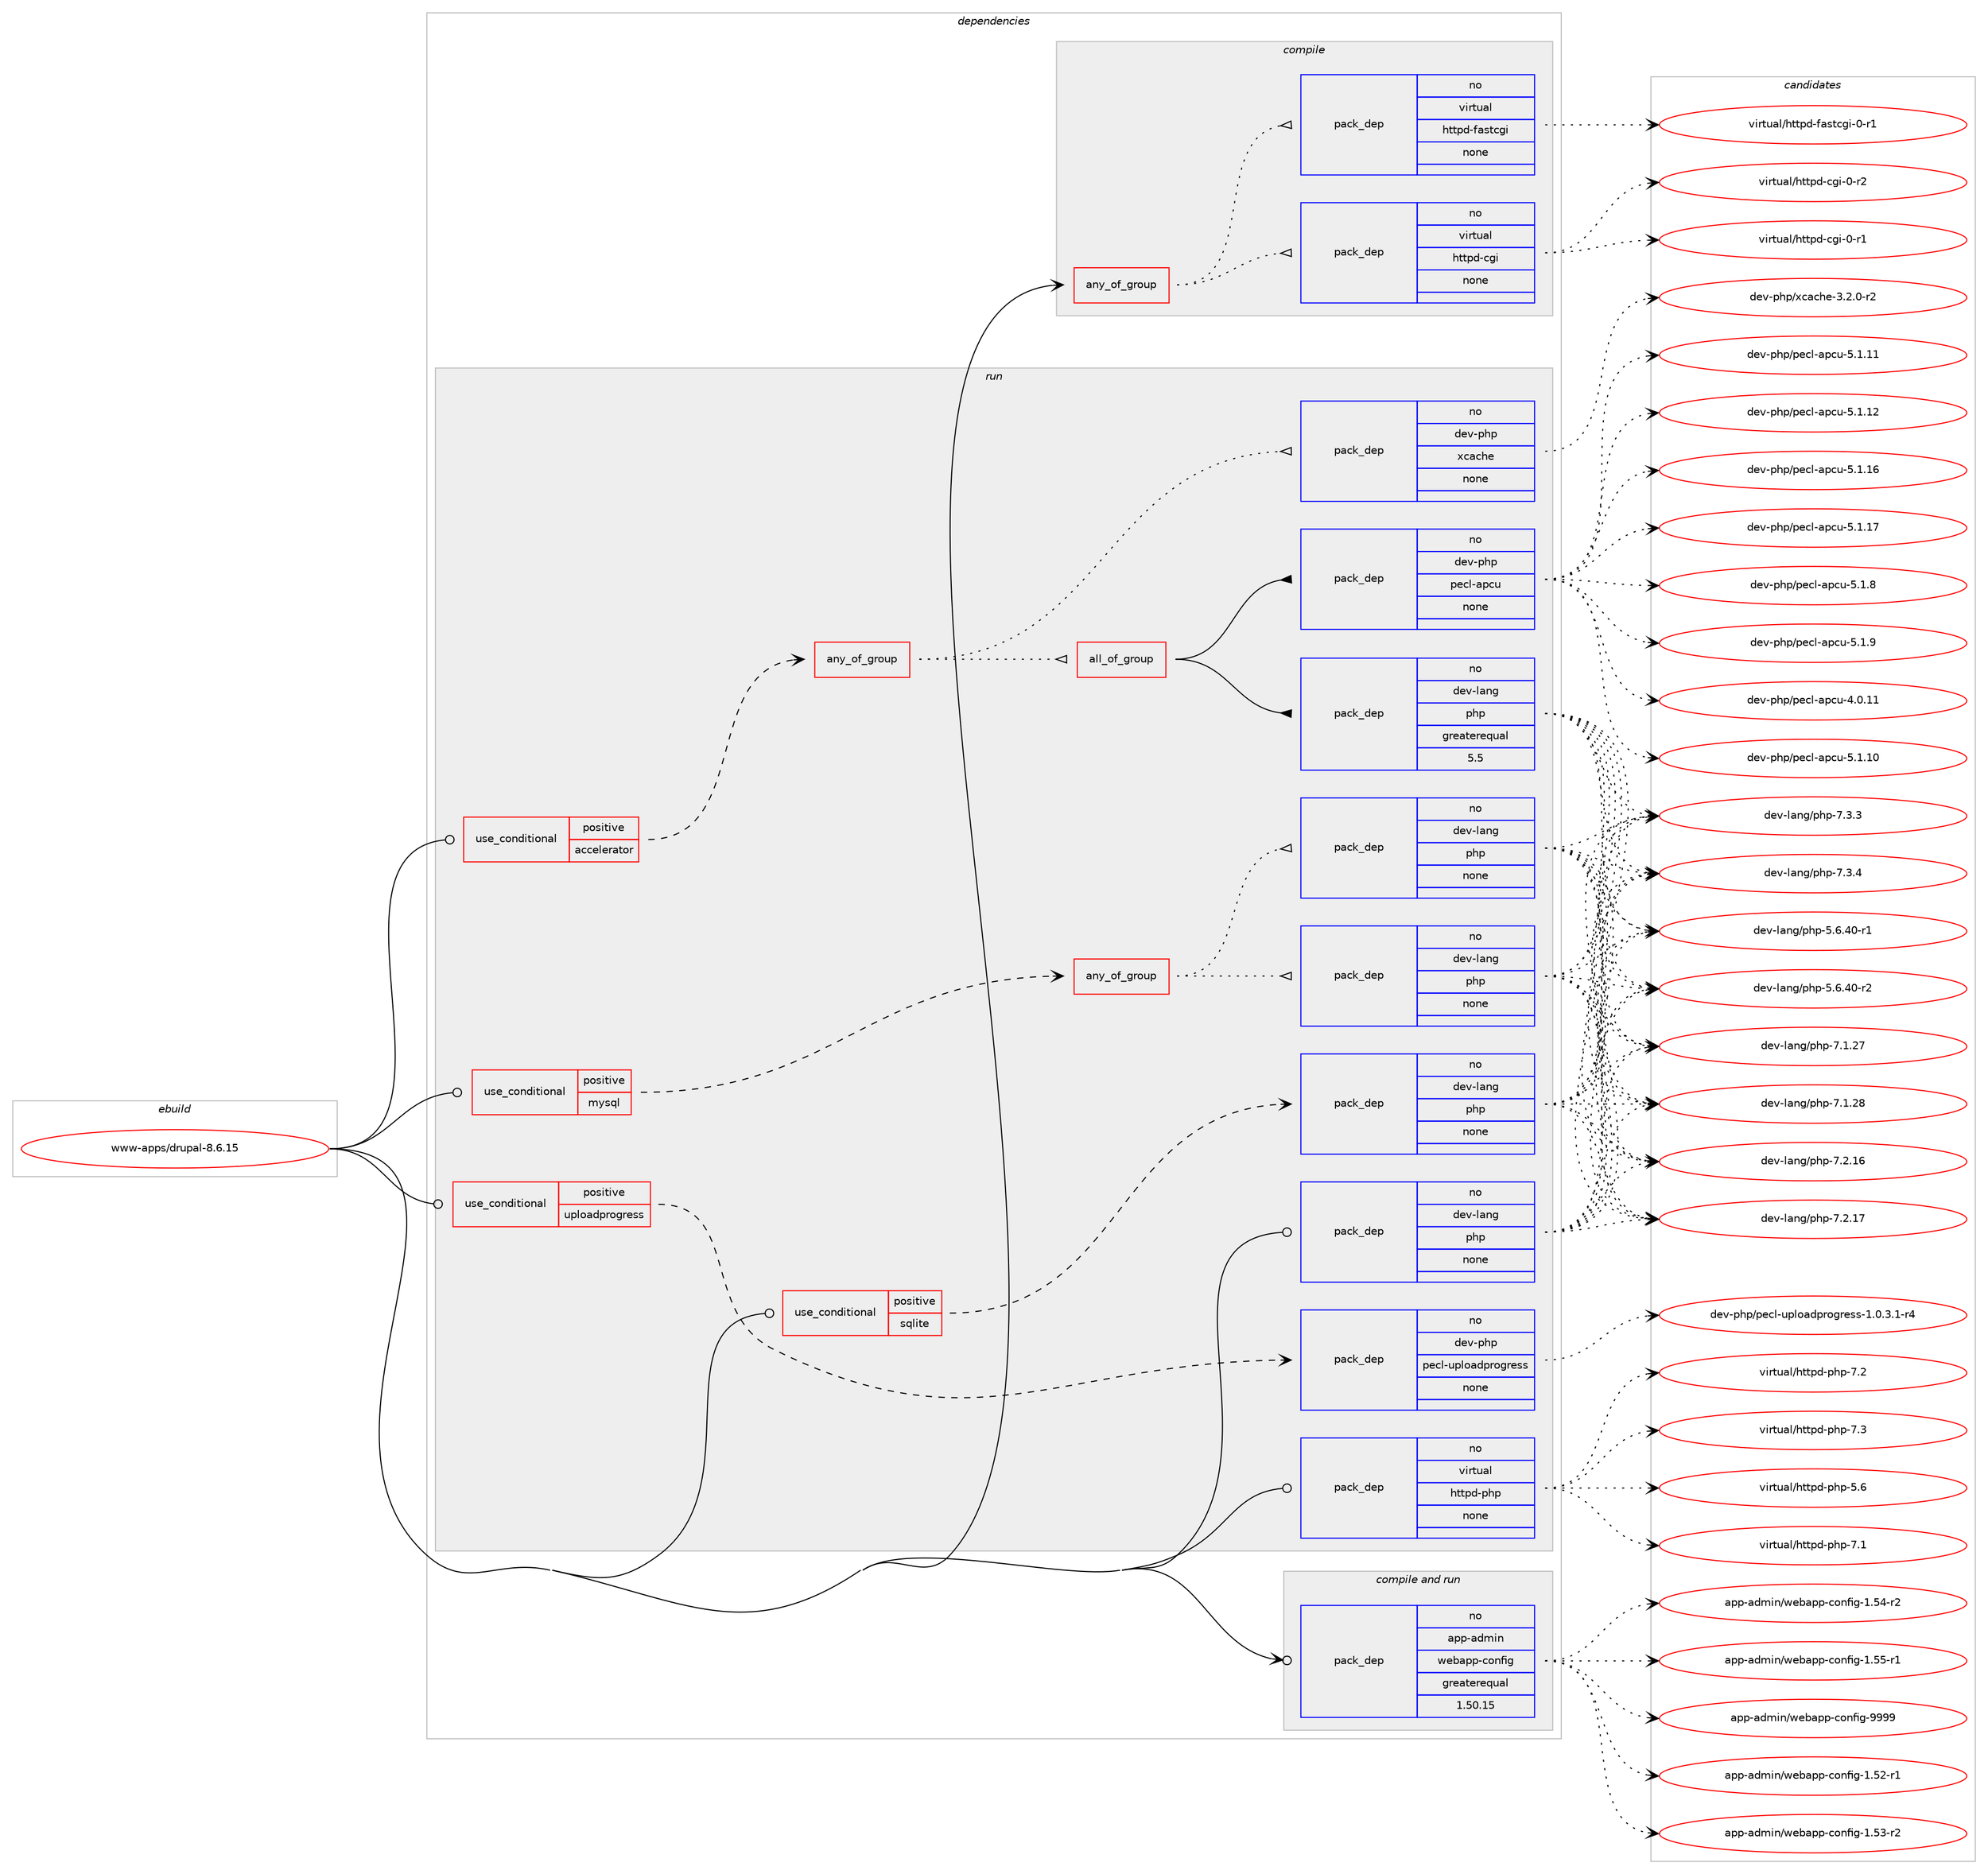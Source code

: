 digraph prolog {

# *************
# Graph options
# *************

newrank=true;
concentrate=true;
compound=true;
graph [rankdir=LR,fontname=Helvetica,fontsize=10,ranksep=1.5];#, ranksep=2.5, nodesep=0.2];
edge  [arrowhead=vee];
node  [fontname=Helvetica,fontsize=10];

# **********
# The ebuild
# **********

subgraph cluster_leftcol {
color=gray;
rank=same;
label=<<i>ebuild</i>>;
id [label="www-apps/drupal-8.6.15", color=red, width=4, href="../www-apps/drupal-8.6.15.svg"];
}

# ****************
# The dependencies
# ****************

subgraph cluster_midcol {
color=gray;
label=<<i>dependencies</i>>;
subgraph cluster_compile {
fillcolor="#eeeeee";
style=filled;
label=<<i>compile</i>>;
subgraph any65 {
dependency4440 [label=<<TABLE BORDER="0" CELLBORDER="1" CELLSPACING="0" CELLPADDING="4"><TR><TD CELLPADDING="10">any_of_group</TD></TR></TABLE>>, shape=none, color=red];subgraph pack3263 {
dependency4441 [label=<<TABLE BORDER="0" CELLBORDER="1" CELLSPACING="0" CELLPADDING="4" WIDTH="220"><TR><TD ROWSPAN="6" CELLPADDING="30">pack_dep</TD></TR><TR><TD WIDTH="110">no</TD></TR><TR><TD>virtual</TD></TR><TR><TD>httpd-cgi</TD></TR><TR><TD>none</TD></TR><TR><TD></TD></TR></TABLE>>, shape=none, color=blue];
}
dependency4440:e -> dependency4441:w [weight=20,style="dotted",arrowhead="oinv"];
subgraph pack3264 {
dependency4442 [label=<<TABLE BORDER="0" CELLBORDER="1" CELLSPACING="0" CELLPADDING="4" WIDTH="220"><TR><TD ROWSPAN="6" CELLPADDING="30">pack_dep</TD></TR><TR><TD WIDTH="110">no</TD></TR><TR><TD>virtual</TD></TR><TR><TD>httpd-fastcgi</TD></TR><TR><TD>none</TD></TR><TR><TD></TD></TR></TABLE>>, shape=none, color=blue];
}
dependency4440:e -> dependency4442:w [weight=20,style="dotted",arrowhead="oinv"];
}
id:e -> dependency4440:w [weight=20,style="solid",arrowhead="vee"];
}
subgraph cluster_compileandrun {
fillcolor="#eeeeee";
style=filled;
label=<<i>compile and run</i>>;
subgraph pack3265 {
dependency4443 [label=<<TABLE BORDER="0" CELLBORDER="1" CELLSPACING="0" CELLPADDING="4" WIDTH="220"><TR><TD ROWSPAN="6" CELLPADDING="30">pack_dep</TD></TR><TR><TD WIDTH="110">no</TD></TR><TR><TD>app-admin</TD></TR><TR><TD>webapp-config</TD></TR><TR><TD>greaterequal</TD></TR><TR><TD>1.50.15</TD></TR></TABLE>>, shape=none, color=blue];
}
id:e -> dependency4443:w [weight=20,style="solid",arrowhead="odotvee"];
}
subgraph cluster_run {
fillcolor="#eeeeee";
style=filled;
label=<<i>run</i>>;
subgraph cond1106 {
dependency4444 [label=<<TABLE BORDER="0" CELLBORDER="1" CELLSPACING="0" CELLPADDING="4"><TR><TD ROWSPAN="3" CELLPADDING="10">use_conditional</TD></TR><TR><TD>positive</TD></TR><TR><TD>accelerator</TD></TR></TABLE>>, shape=none, color=red];
subgraph any66 {
dependency4445 [label=<<TABLE BORDER="0" CELLBORDER="1" CELLSPACING="0" CELLPADDING="4"><TR><TD CELLPADDING="10">any_of_group</TD></TR></TABLE>>, shape=none, color=red];subgraph pack3266 {
dependency4446 [label=<<TABLE BORDER="0" CELLBORDER="1" CELLSPACING="0" CELLPADDING="4" WIDTH="220"><TR><TD ROWSPAN="6" CELLPADDING="30">pack_dep</TD></TR><TR><TD WIDTH="110">no</TD></TR><TR><TD>dev-php</TD></TR><TR><TD>xcache</TD></TR><TR><TD>none</TD></TR><TR><TD></TD></TR></TABLE>>, shape=none, color=blue];
}
dependency4445:e -> dependency4446:w [weight=20,style="dotted",arrowhead="oinv"];
subgraph all9 {
dependency4447 [label=<<TABLE BORDER="0" CELLBORDER="1" CELLSPACING="0" CELLPADDING="4"><TR><TD CELLPADDING="10">all_of_group</TD></TR></TABLE>>, shape=none, color=red];subgraph pack3267 {
dependency4448 [label=<<TABLE BORDER="0" CELLBORDER="1" CELLSPACING="0" CELLPADDING="4" WIDTH="220"><TR><TD ROWSPAN="6" CELLPADDING="30">pack_dep</TD></TR><TR><TD WIDTH="110">no</TD></TR><TR><TD>dev-lang</TD></TR><TR><TD>php</TD></TR><TR><TD>greaterequal</TD></TR><TR><TD>5.5</TD></TR></TABLE>>, shape=none, color=blue];
}
dependency4447:e -> dependency4448:w [weight=20,style="solid",arrowhead="inv"];
subgraph pack3268 {
dependency4449 [label=<<TABLE BORDER="0" CELLBORDER="1" CELLSPACING="0" CELLPADDING="4" WIDTH="220"><TR><TD ROWSPAN="6" CELLPADDING="30">pack_dep</TD></TR><TR><TD WIDTH="110">no</TD></TR><TR><TD>dev-php</TD></TR><TR><TD>pecl-apcu</TD></TR><TR><TD>none</TD></TR><TR><TD></TD></TR></TABLE>>, shape=none, color=blue];
}
dependency4447:e -> dependency4449:w [weight=20,style="solid",arrowhead="inv"];
}
dependency4445:e -> dependency4447:w [weight=20,style="dotted",arrowhead="oinv"];
}
dependency4444:e -> dependency4445:w [weight=20,style="dashed",arrowhead="vee"];
}
id:e -> dependency4444:w [weight=20,style="solid",arrowhead="odot"];
subgraph cond1107 {
dependency4450 [label=<<TABLE BORDER="0" CELLBORDER="1" CELLSPACING="0" CELLPADDING="4"><TR><TD ROWSPAN="3" CELLPADDING="10">use_conditional</TD></TR><TR><TD>positive</TD></TR><TR><TD>mysql</TD></TR></TABLE>>, shape=none, color=red];
subgraph any67 {
dependency4451 [label=<<TABLE BORDER="0" CELLBORDER="1" CELLSPACING="0" CELLPADDING="4"><TR><TD CELLPADDING="10">any_of_group</TD></TR></TABLE>>, shape=none, color=red];subgraph pack3269 {
dependency4452 [label=<<TABLE BORDER="0" CELLBORDER="1" CELLSPACING="0" CELLPADDING="4" WIDTH="220"><TR><TD ROWSPAN="6" CELLPADDING="30">pack_dep</TD></TR><TR><TD WIDTH="110">no</TD></TR><TR><TD>dev-lang</TD></TR><TR><TD>php</TD></TR><TR><TD>none</TD></TR><TR><TD></TD></TR></TABLE>>, shape=none, color=blue];
}
dependency4451:e -> dependency4452:w [weight=20,style="dotted",arrowhead="oinv"];
subgraph pack3270 {
dependency4453 [label=<<TABLE BORDER="0" CELLBORDER="1" CELLSPACING="0" CELLPADDING="4" WIDTH="220"><TR><TD ROWSPAN="6" CELLPADDING="30">pack_dep</TD></TR><TR><TD WIDTH="110">no</TD></TR><TR><TD>dev-lang</TD></TR><TR><TD>php</TD></TR><TR><TD>none</TD></TR><TR><TD></TD></TR></TABLE>>, shape=none, color=blue];
}
dependency4451:e -> dependency4453:w [weight=20,style="dotted",arrowhead="oinv"];
}
dependency4450:e -> dependency4451:w [weight=20,style="dashed",arrowhead="vee"];
}
id:e -> dependency4450:w [weight=20,style="solid",arrowhead="odot"];
subgraph cond1108 {
dependency4454 [label=<<TABLE BORDER="0" CELLBORDER="1" CELLSPACING="0" CELLPADDING="4"><TR><TD ROWSPAN="3" CELLPADDING="10">use_conditional</TD></TR><TR><TD>positive</TD></TR><TR><TD>sqlite</TD></TR></TABLE>>, shape=none, color=red];
subgraph pack3271 {
dependency4455 [label=<<TABLE BORDER="0" CELLBORDER="1" CELLSPACING="0" CELLPADDING="4" WIDTH="220"><TR><TD ROWSPAN="6" CELLPADDING="30">pack_dep</TD></TR><TR><TD WIDTH="110">no</TD></TR><TR><TD>dev-lang</TD></TR><TR><TD>php</TD></TR><TR><TD>none</TD></TR><TR><TD></TD></TR></TABLE>>, shape=none, color=blue];
}
dependency4454:e -> dependency4455:w [weight=20,style="dashed",arrowhead="vee"];
}
id:e -> dependency4454:w [weight=20,style="solid",arrowhead="odot"];
subgraph cond1109 {
dependency4456 [label=<<TABLE BORDER="0" CELLBORDER="1" CELLSPACING="0" CELLPADDING="4"><TR><TD ROWSPAN="3" CELLPADDING="10">use_conditional</TD></TR><TR><TD>positive</TD></TR><TR><TD>uploadprogress</TD></TR></TABLE>>, shape=none, color=red];
subgraph pack3272 {
dependency4457 [label=<<TABLE BORDER="0" CELLBORDER="1" CELLSPACING="0" CELLPADDING="4" WIDTH="220"><TR><TD ROWSPAN="6" CELLPADDING="30">pack_dep</TD></TR><TR><TD WIDTH="110">no</TD></TR><TR><TD>dev-php</TD></TR><TR><TD>pecl-uploadprogress</TD></TR><TR><TD>none</TD></TR><TR><TD></TD></TR></TABLE>>, shape=none, color=blue];
}
dependency4456:e -> dependency4457:w [weight=20,style="dashed",arrowhead="vee"];
}
id:e -> dependency4456:w [weight=20,style="solid",arrowhead="odot"];
subgraph pack3273 {
dependency4458 [label=<<TABLE BORDER="0" CELLBORDER="1" CELLSPACING="0" CELLPADDING="4" WIDTH="220"><TR><TD ROWSPAN="6" CELLPADDING="30">pack_dep</TD></TR><TR><TD WIDTH="110">no</TD></TR><TR><TD>dev-lang</TD></TR><TR><TD>php</TD></TR><TR><TD>none</TD></TR><TR><TD></TD></TR></TABLE>>, shape=none, color=blue];
}
id:e -> dependency4458:w [weight=20,style="solid",arrowhead="odot"];
subgraph pack3274 {
dependency4459 [label=<<TABLE BORDER="0" CELLBORDER="1" CELLSPACING="0" CELLPADDING="4" WIDTH="220"><TR><TD ROWSPAN="6" CELLPADDING="30">pack_dep</TD></TR><TR><TD WIDTH="110">no</TD></TR><TR><TD>virtual</TD></TR><TR><TD>httpd-php</TD></TR><TR><TD>none</TD></TR><TR><TD></TD></TR></TABLE>>, shape=none, color=blue];
}
id:e -> dependency4459:w [weight=20,style="solid",arrowhead="odot"];
}
}

# **************
# The candidates
# **************

subgraph cluster_choices {
rank=same;
color=gray;
label=<<i>candidates</i>>;

subgraph choice3263 {
color=black;
nodesep=1;
choice1181051141161179710847104116116112100459910310545484511449 [label="virtual/httpd-cgi-0-r1", color=red, width=4,href="../virtual/httpd-cgi-0-r1.svg"];
choice1181051141161179710847104116116112100459910310545484511450 [label="virtual/httpd-cgi-0-r2", color=red, width=4,href="../virtual/httpd-cgi-0-r2.svg"];
dependency4441:e -> choice1181051141161179710847104116116112100459910310545484511449:w [style=dotted,weight="100"];
dependency4441:e -> choice1181051141161179710847104116116112100459910310545484511450:w [style=dotted,weight="100"];
}
subgraph choice3264 {
color=black;
nodesep=1;
choice118105114116117971084710411611611210045102971151169910310545484511449 [label="virtual/httpd-fastcgi-0-r1", color=red, width=4,href="../virtual/httpd-fastcgi-0-r1.svg"];
dependency4442:e -> choice118105114116117971084710411611611210045102971151169910310545484511449:w [style=dotted,weight="100"];
}
subgraph choice3265 {
color=black;
nodesep=1;
choice971121124597100109105110471191019897112112459911111010210510345494653504511449 [label="app-admin/webapp-config-1.52-r1", color=red, width=4,href="../app-admin/webapp-config-1.52-r1.svg"];
choice971121124597100109105110471191019897112112459911111010210510345494653514511450 [label="app-admin/webapp-config-1.53-r2", color=red, width=4,href="../app-admin/webapp-config-1.53-r2.svg"];
choice971121124597100109105110471191019897112112459911111010210510345494653524511450 [label="app-admin/webapp-config-1.54-r2", color=red, width=4,href="../app-admin/webapp-config-1.54-r2.svg"];
choice971121124597100109105110471191019897112112459911111010210510345494653534511449 [label="app-admin/webapp-config-1.55-r1", color=red, width=4,href="../app-admin/webapp-config-1.55-r1.svg"];
choice97112112459710010910511047119101989711211245991111101021051034557575757 [label="app-admin/webapp-config-9999", color=red, width=4,href="../app-admin/webapp-config-9999.svg"];
dependency4443:e -> choice971121124597100109105110471191019897112112459911111010210510345494653504511449:w [style=dotted,weight="100"];
dependency4443:e -> choice971121124597100109105110471191019897112112459911111010210510345494653514511450:w [style=dotted,weight="100"];
dependency4443:e -> choice971121124597100109105110471191019897112112459911111010210510345494653524511450:w [style=dotted,weight="100"];
dependency4443:e -> choice971121124597100109105110471191019897112112459911111010210510345494653534511449:w [style=dotted,weight="100"];
dependency4443:e -> choice97112112459710010910511047119101989711211245991111101021051034557575757:w [style=dotted,weight="100"];
}
subgraph choice3266 {
color=black;
nodesep=1;
choice10010111845112104112471209997991041014551465046484511450 [label="dev-php/xcache-3.2.0-r2", color=red, width=4,href="../dev-php/xcache-3.2.0-r2.svg"];
dependency4446:e -> choice10010111845112104112471209997991041014551465046484511450:w [style=dotted,weight="100"];
}
subgraph choice3267 {
color=black;
nodesep=1;
choice100101118451089711010347112104112455346544652484511449 [label="dev-lang/php-5.6.40-r1", color=red, width=4,href="../dev-lang/php-5.6.40-r1.svg"];
choice100101118451089711010347112104112455346544652484511450 [label="dev-lang/php-5.6.40-r2", color=red, width=4,href="../dev-lang/php-5.6.40-r2.svg"];
choice10010111845108971101034711210411245554649465055 [label="dev-lang/php-7.1.27", color=red, width=4,href="../dev-lang/php-7.1.27.svg"];
choice10010111845108971101034711210411245554649465056 [label="dev-lang/php-7.1.28", color=red, width=4,href="../dev-lang/php-7.1.28.svg"];
choice10010111845108971101034711210411245554650464954 [label="dev-lang/php-7.2.16", color=red, width=4,href="../dev-lang/php-7.2.16.svg"];
choice10010111845108971101034711210411245554650464955 [label="dev-lang/php-7.2.17", color=red, width=4,href="../dev-lang/php-7.2.17.svg"];
choice100101118451089711010347112104112455546514651 [label="dev-lang/php-7.3.3", color=red, width=4,href="../dev-lang/php-7.3.3.svg"];
choice100101118451089711010347112104112455546514652 [label="dev-lang/php-7.3.4", color=red, width=4,href="../dev-lang/php-7.3.4.svg"];
dependency4448:e -> choice100101118451089711010347112104112455346544652484511449:w [style=dotted,weight="100"];
dependency4448:e -> choice100101118451089711010347112104112455346544652484511450:w [style=dotted,weight="100"];
dependency4448:e -> choice10010111845108971101034711210411245554649465055:w [style=dotted,weight="100"];
dependency4448:e -> choice10010111845108971101034711210411245554649465056:w [style=dotted,weight="100"];
dependency4448:e -> choice10010111845108971101034711210411245554650464954:w [style=dotted,weight="100"];
dependency4448:e -> choice10010111845108971101034711210411245554650464955:w [style=dotted,weight="100"];
dependency4448:e -> choice100101118451089711010347112104112455546514651:w [style=dotted,weight="100"];
dependency4448:e -> choice100101118451089711010347112104112455546514652:w [style=dotted,weight="100"];
}
subgraph choice3268 {
color=black;
nodesep=1;
choice10010111845112104112471121019910845971129911745524648464949 [label="dev-php/pecl-apcu-4.0.11", color=red, width=4,href="../dev-php/pecl-apcu-4.0.11.svg"];
choice10010111845112104112471121019910845971129911745534649464948 [label="dev-php/pecl-apcu-5.1.10", color=red, width=4,href="../dev-php/pecl-apcu-5.1.10.svg"];
choice10010111845112104112471121019910845971129911745534649464949 [label="dev-php/pecl-apcu-5.1.11", color=red, width=4,href="../dev-php/pecl-apcu-5.1.11.svg"];
choice10010111845112104112471121019910845971129911745534649464950 [label="dev-php/pecl-apcu-5.1.12", color=red, width=4,href="../dev-php/pecl-apcu-5.1.12.svg"];
choice10010111845112104112471121019910845971129911745534649464954 [label="dev-php/pecl-apcu-5.1.16", color=red, width=4,href="../dev-php/pecl-apcu-5.1.16.svg"];
choice10010111845112104112471121019910845971129911745534649464955 [label="dev-php/pecl-apcu-5.1.17", color=red, width=4,href="../dev-php/pecl-apcu-5.1.17.svg"];
choice100101118451121041124711210199108459711299117455346494656 [label="dev-php/pecl-apcu-5.1.8", color=red, width=4,href="../dev-php/pecl-apcu-5.1.8.svg"];
choice100101118451121041124711210199108459711299117455346494657 [label="dev-php/pecl-apcu-5.1.9", color=red, width=4,href="../dev-php/pecl-apcu-5.1.9.svg"];
dependency4449:e -> choice10010111845112104112471121019910845971129911745524648464949:w [style=dotted,weight="100"];
dependency4449:e -> choice10010111845112104112471121019910845971129911745534649464948:w [style=dotted,weight="100"];
dependency4449:e -> choice10010111845112104112471121019910845971129911745534649464949:w [style=dotted,weight="100"];
dependency4449:e -> choice10010111845112104112471121019910845971129911745534649464950:w [style=dotted,weight="100"];
dependency4449:e -> choice10010111845112104112471121019910845971129911745534649464954:w [style=dotted,weight="100"];
dependency4449:e -> choice10010111845112104112471121019910845971129911745534649464955:w [style=dotted,weight="100"];
dependency4449:e -> choice100101118451121041124711210199108459711299117455346494656:w [style=dotted,weight="100"];
dependency4449:e -> choice100101118451121041124711210199108459711299117455346494657:w [style=dotted,weight="100"];
}
subgraph choice3269 {
color=black;
nodesep=1;
choice100101118451089711010347112104112455346544652484511449 [label="dev-lang/php-5.6.40-r1", color=red, width=4,href="../dev-lang/php-5.6.40-r1.svg"];
choice100101118451089711010347112104112455346544652484511450 [label="dev-lang/php-5.6.40-r2", color=red, width=4,href="../dev-lang/php-5.6.40-r2.svg"];
choice10010111845108971101034711210411245554649465055 [label="dev-lang/php-7.1.27", color=red, width=4,href="../dev-lang/php-7.1.27.svg"];
choice10010111845108971101034711210411245554649465056 [label="dev-lang/php-7.1.28", color=red, width=4,href="../dev-lang/php-7.1.28.svg"];
choice10010111845108971101034711210411245554650464954 [label="dev-lang/php-7.2.16", color=red, width=4,href="../dev-lang/php-7.2.16.svg"];
choice10010111845108971101034711210411245554650464955 [label="dev-lang/php-7.2.17", color=red, width=4,href="../dev-lang/php-7.2.17.svg"];
choice100101118451089711010347112104112455546514651 [label="dev-lang/php-7.3.3", color=red, width=4,href="../dev-lang/php-7.3.3.svg"];
choice100101118451089711010347112104112455546514652 [label="dev-lang/php-7.3.4", color=red, width=4,href="../dev-lang/php-7.3.4.svg"];
dependency4452:e -> choice100101118451089711010347112104112455346544652484511449:w [style=dotted,weight="100"];
dependency4452:e -> choice100101118451089711010347112104112455346544652484511450:w [style=dotted,weight="100"];
dependency4452:e -> choice10010111845108971101034711210411245554649465055:w [style=dotted,weight="100"];
dependency4452:e -> choice10010111845108971101034711210411245554649465056:w [style=dotted,weight="100"];
dependency4452:e -> choice10010111845108971101034711210411245554650464954:w [style=dotted,weight="100"];
dependency4452:e -> choice10010111845108971101034711210411245554650464955:w [style=dotted,weight="100"];
dependency4452:e -> choice100101118451089711010347112104112455546514651:w [style=dotted,weight="100"];
dependency4452:e -> choice100101118451089711010347112104112455546514652:w [style=dotted,weight="100"];
}
subgraph choice3270 {
color=black;
nodesep=1;
choice100101118451089711010347112104112455346544652484511449 [label="dev-lang/php-5.6.40-r1", color=red, width=4,href="../dev-lang/php-5.6.40-r1.svg"];
choice100101118451089711010347112104112455346544652484511450 [label="dev-lang/php-5.6.40-r2", color=red, width=4,href="../dev-lang/php-5.6.40-r2.svg"];
choice10010111845108971101034711210411245554649465055 [label="dev-lang/php-7.1.27", color=red, width=4,href="../dev-lang/php-7.1.27.svg"];
choice10010111845108971101034711210411245554649465056 [label="dev-lang/php-7.1.28", color=red, width=4,href="../dev-lang/php-7.1.28.svg"];
choice10010111845108971101034711210411245554650464954 [label="dev-lang/php-7.2.16", color=red, width=4,href="../dev-lang/php-7.2.16.svg"];
choice10010111845108971101034711210411245554650464955 [label="dev-lang/php-7.2.17", color=red, width=4,href="../dev-lang/php-7.2.17.svg"];
choice100101118451089711010347112104112455546514651 [label="dev-lang/php-7.3.3", color=red, width=4,href="../dev-lang/php-7.3.3.svg"];
choice100101118451089711010347112104112455546514652 [label="dev-lang/php-7.3.4", color=red, width=4,href="../dev-lang/php-7.3.4.svg"];
dependency4453:e -> choice100101118451089711010347112104112455346544652484511449:w [style=dotted,weight="100"];
dependency4453:e -> choice100101118451089711010347112104112455346544652484511450:w [style=dotted,weight="100"];
dependency4453:e -> choice10010111845108971101034711210411245554649465055:w [style=dotted,weight="100"];
dependency4453:e -> choice10010111845108971101034711210411245554649465056:w [style=dotted,weight="100"];
dependency4453:e -> choice10010111845108971101034711210411245554650464954:w [style=dotted,weight="100"];
dependency4453:e -> choice10010111845108971101034711210411245554650464955:w [style=dotted,weight="100"];
dependency4453:e -> choice100101118451089711010347112104112455546514651:w [style=dotted,weight="100"];
dependency4453:e -> choice100101118451089711010347112104112455546514652:w [style=dotted,weight="100"];
}
subgraph choice3271 {
color=black;
nodesep=1;
choice100101118451089711010347112104112455346544652484511449 [label="dev-lang/php-5.6.40-r1", color=red, width=4,href="../dev-lang/php-5.6.40-r1.svg"];
choice100101118451089711010347112104112455346544652484511450 [label="dev-lang/php-5.6.40-r2", color=red, width=4,href="../dev-lang/php-5.6.40-r2.svg"];
choice10010111845108971101034711210411245554649465055 [label="dev-lang/php-7.1.27", color=red, width=4,href="../dev-lang/php-7.1.27.svg"];
choice10010111845108971101034711210411245554649465056 [label="dev-lang/php-7.1.28", color=red, width=4,href="../dev-lang/php-7.1.28.svg"];
choice10010111845108971101034711210411245554650464954 [label="dev-lang/php-7.2.16", color=red, width=4,href="../dev-lang/php-7.2.16.svg"];
choice10010111845108971101034711210411245554650464955 [label="dev-lang/php-7.2.17", color=red, width=4,href="../dev-lang/php-7.2.17.svg"];
choice100101118451089711010347112104112455546514651 [label="dev-lang/php-7.3.3", color=red, width=4,href="../dev-lang/php-7.3.3.svg"];
choice100101118451089711010347112104112455546514652 [label="dev-lang/php-7.3.4", color=red, width=4,href="../dev-lang/php-7.3.4.svg"];
dependency4455:e -> choice100101118451089711010347112104112455346544652484511449:w [style=dotted,weight="100"];
dependency4455:e -> choice100101118451089711010347112104112455346544652484511450:w [style=dotted,weight="100"];
dependency4455:e -> choice10010111845108971101034711210411245554649465055:w [style=dotted,weight="100"];
dependency4455:e -> choice10010111845108971101034711210411245554649465056:w [style=dotted,weight="100"];
dependency4455:e -> choice10010111845108971101034711210411245554650464954:w [style=dotted,weight="100"];
dependency4455:e -> choice10010111845108971101034711210411245554650464955:w [style=dotted,weight="100"];
dependency4455:e -> choice100101118451089711010347112104112455546514651:w [style=dotted,weight="100"];
dependency4455:e -> choice100101118451089711010347112104112455546514652:w [style=dotted,weight="100"];
}
subgraph choice3272 {
color=black;
nodesep=1;
choice100101118451121041124711210199108451171121081119710011211411110311410111511545494648465146494511452 [label="dev-php/pecl-uploadprogress-1.0.3.1-r4", color=red, width=4,href="../dev-php/pecl-uploadprogress-1.0.3.1-r4.svg"];
dependency4457:e -> choice100101118451121041124711210199108451171121081119710011211411110311410111511545494648465146494511452:w [style=dotted,weight="100"];
}
subgraph choice3273 {
color=black;
nodesep=1;
choice100101118451089711010347112104112455346544652484511449 [label="dev-lang/php-5.6.40-r1", color=red, width=4,href="../dev-lang/php-5.6.40-r1.svg"];
choice100101118451089711010347112104112455346544652484511450 [label="dev-lang/php-5.6.40-r2", color=red, width=4,href="../dev-lang/php-5.6.40-r2.svg"];
choice10010111845108971101034711210411245554649465055 [label="dev-lang/php-7.1.27", color=red, width=4,href="../dev-lang/php-7.1.27.svg"];
choice10010111845108971101034711210411245554649465056 [label="dev-lang/php-7.1.28", color=red, width=4,href="../dev-lang/php-7.1.28.svg"];
choice10010111845108971101034711210411245554650464954 [label="dev-lang/php-7.2.16", color=red, width=4,href="../dev-lang/php-7.2.16.svg"];
choice10010111845108971101034711210411245554650464955 [label="dev-lang/php-7.2.17", color=red, width=4,href="../dev-lang/php-7.2.17.svg"];
choice100101118451089711010347112104112455546514651 [label="dev-lang/php-7.3.3", color=red, width=4,href="../dev-lang/php-7.3.3.svg"];
choice100101118451089711010347112104112455546514652 [label="dev-lang/php-7.3.4", color=red, width=4,href="../dev-lang/php-7.3.4.svg"];
dependency4458:e -> choice100101118451089711010347112104112455346544652484511449:w [style=dotted,weight="100"];
dependency4458:e -> choice100101118451089711010347112104112455346544652484511450:w [style=dotted,weight="100"];
dependency4458:e -> choice10010111845108971101034711210411245554649465055:w [style=dotted,weight="100"];
dependency4458:e -> choice10010111845108971101034711210411245554649465056:w [style=dotted,weight="100"];
dependency4458:e -> choice10010111845108971101034711210411245554650464954:w [style=dotted,weight="100"];
dependency4458:e -> choice10010111845108971101034711210411245554650464955:w [style=dotted,weight="100"];
dependency4458:e -> choice100101118451089711010347112104112455546514651:w [style=dotted,weight="100"];
dependency4458:e -> choice100101118451089711010347112104112455546514652:w [style=dotted,weight="100"];
}
subgraph choice3274 {
color=black;
nodesep=1;
choice11810511411611797108471041161161121004511210411245534654 [label="virtual/httpd-php-5.6", color=red, width=4,href="../virtual/httpd-php-5.6.svg"];
choice11810511411611797108471041161161121004511210411245554649 [label="virtual/httpd-php-7.1", color=red, width=4,href="../virtual/httpd-php-7.1.svg"];
choice11810511411611797108471041161161121004511210411245554650 [label="virtual/httpd-php-7.2", color=red, width=4,href="../virtual/httpd-php-7.2.svg"];
choice11810511411611797108471041161161121004511210411245554651 [label="virtual/httpd-php-7.3", color=red, width=4,href="../virtual/httpd-php-7.3.svg"];
dependency4459:e -> choice11810511411611797108471041161161121004511210411245534654:w [style=dotted,weight="100"];
dependency4459:e -> choice11810511411611797108471041161161121004511210411245554649:w [style=dotted,weight="100"];
dependency4459:e -> choice11810511411611797108471041161161121004511210411245554650:w [style=dotted,weight="100"];
dependency4459:e -> choice11810511411611797108471041161161121004511210411245554651:w [style=dotted,weight="100"];
}
}

}
